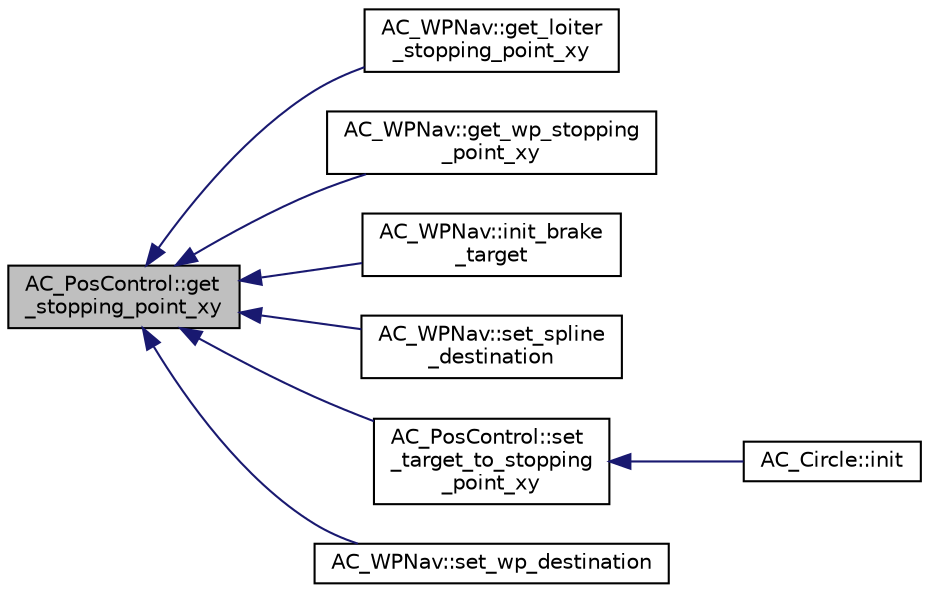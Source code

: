 digraph "AC_PosControl::get_stopping_point_xy"
{
 // INTERACTIVE_SVG=YES
  edge [fontname="Helvetica",fontsize="10",labelfontname="Helvetica",labelfontsize="10"];
  node [fontname="Helvetica",fontsize="10",shape=record];
  rankdir="LR";
  Node1 [label="AC_PosControl::get\l_stopping_point_xy",height=0.2,width=0.4,color="black", fillcolor="grey75", style="filled" fontcolor="black"];
  Node1 -> Node2 [dir="back",color="midnightblue",fontsize="10",style="solid",fontname="Helvetica"];
  Node2 [label="AC_WPNav::get_loiter\l_stopping_point_xy",height=0.2,width=0.4,color="black", fillcolor="white", style="filled",URL="$classAC__WPNav.html#a2b0f45cd553e217e5ee44dfef68a674c",tooltip="get_stopping_point - returns vector to stopping point based on a horizontal position and velocity ..."];
  Node1 -> Node3 [dir="back",color="midnightblue",fontsize="10",style="solid",fontname="Helvetica"];
  Node3 [label="AC_WPNav::get_wp_stopping\l_point_xy",height=0.2,width=0.4,color="black", fillcolor="white", style="filled",URL="$classAC__WPNav.html#a180fb06a829a1e4168ceb24ca0c41e1f",tooltip="get_wp_stopping_point_xy - returns vector to stopping point based on a horizontal position and veloci..."];
  Node1 -> Node4 [dir="back",color="midnightblue",fontsize="10",style="solid",fontname="Helvetica"];
  Node4 [label="AC_WPNav::init_brake\l_target",height=0.2,width=0.4,color="black", fillcolor="white", style="filled",URL="$classAC__WPNav.html#a2ed86e41fc51c2ea822711ea95d055f0",tooltip="init_brake_target - initializes stop position from current position and velocity "];
  Node1 -> Node5 [dir="back",color="midnightblue",fontsize="10",style="solid",fontname="Helvetica"];
  Node5 [label="AC_WPNav::set_spline\l_destination",height=0.2,width=0.4,color="black", fillcolor="white", style="filled",URL="$classAC__WPNav.html#a2b69b65d22efd7793a6f081678f9b8a1"];
  Node1 -> Node6 [dir="back",color="midnightblue",fontsize="10",style="solid",fontname="Helvetica"];
  Node6 [label="AC_PosControl::set\l_target_to_stopping\l_point_xy",height=0.2,width=0.4,color="black", fillcolor="white", style="filled",URL="$classAC__PosControl.html#a1f4f9aac832250d36fe36a6be1ccbb84",tooltip="set_target_to_stopping_point_xy - sets horizontal target to reasonable stopping position in cm from h..."];
  Node6 -> Node7 [dir="back",color="midnightblue",fontsize="10",style="solid",fontname="Helvetica"];
  Node7 [label="AC_Circle::init",height=0.2,width=0.4,color="black", fillcolor="white", style="filled",URL="$classAC__Circle.html#aeecf8efd6d546820ee831e749935df8b"];
  Node1 -> Node8 [dir="back",color="midnightblue",fontsize="10",style="solid",fontname="Helvetica"];
  Node8 [label="AC_WPNav::set_wp_destination",height=0.2,width=0.4,color="black", fillcolor="white", style="filled",URL="$classAC__WPNav.html#aac204111a3f01e04d5b8165f03db223e",tooltip="set_wp_destination waypoint using position vector (distance from home in cm) "];
}
